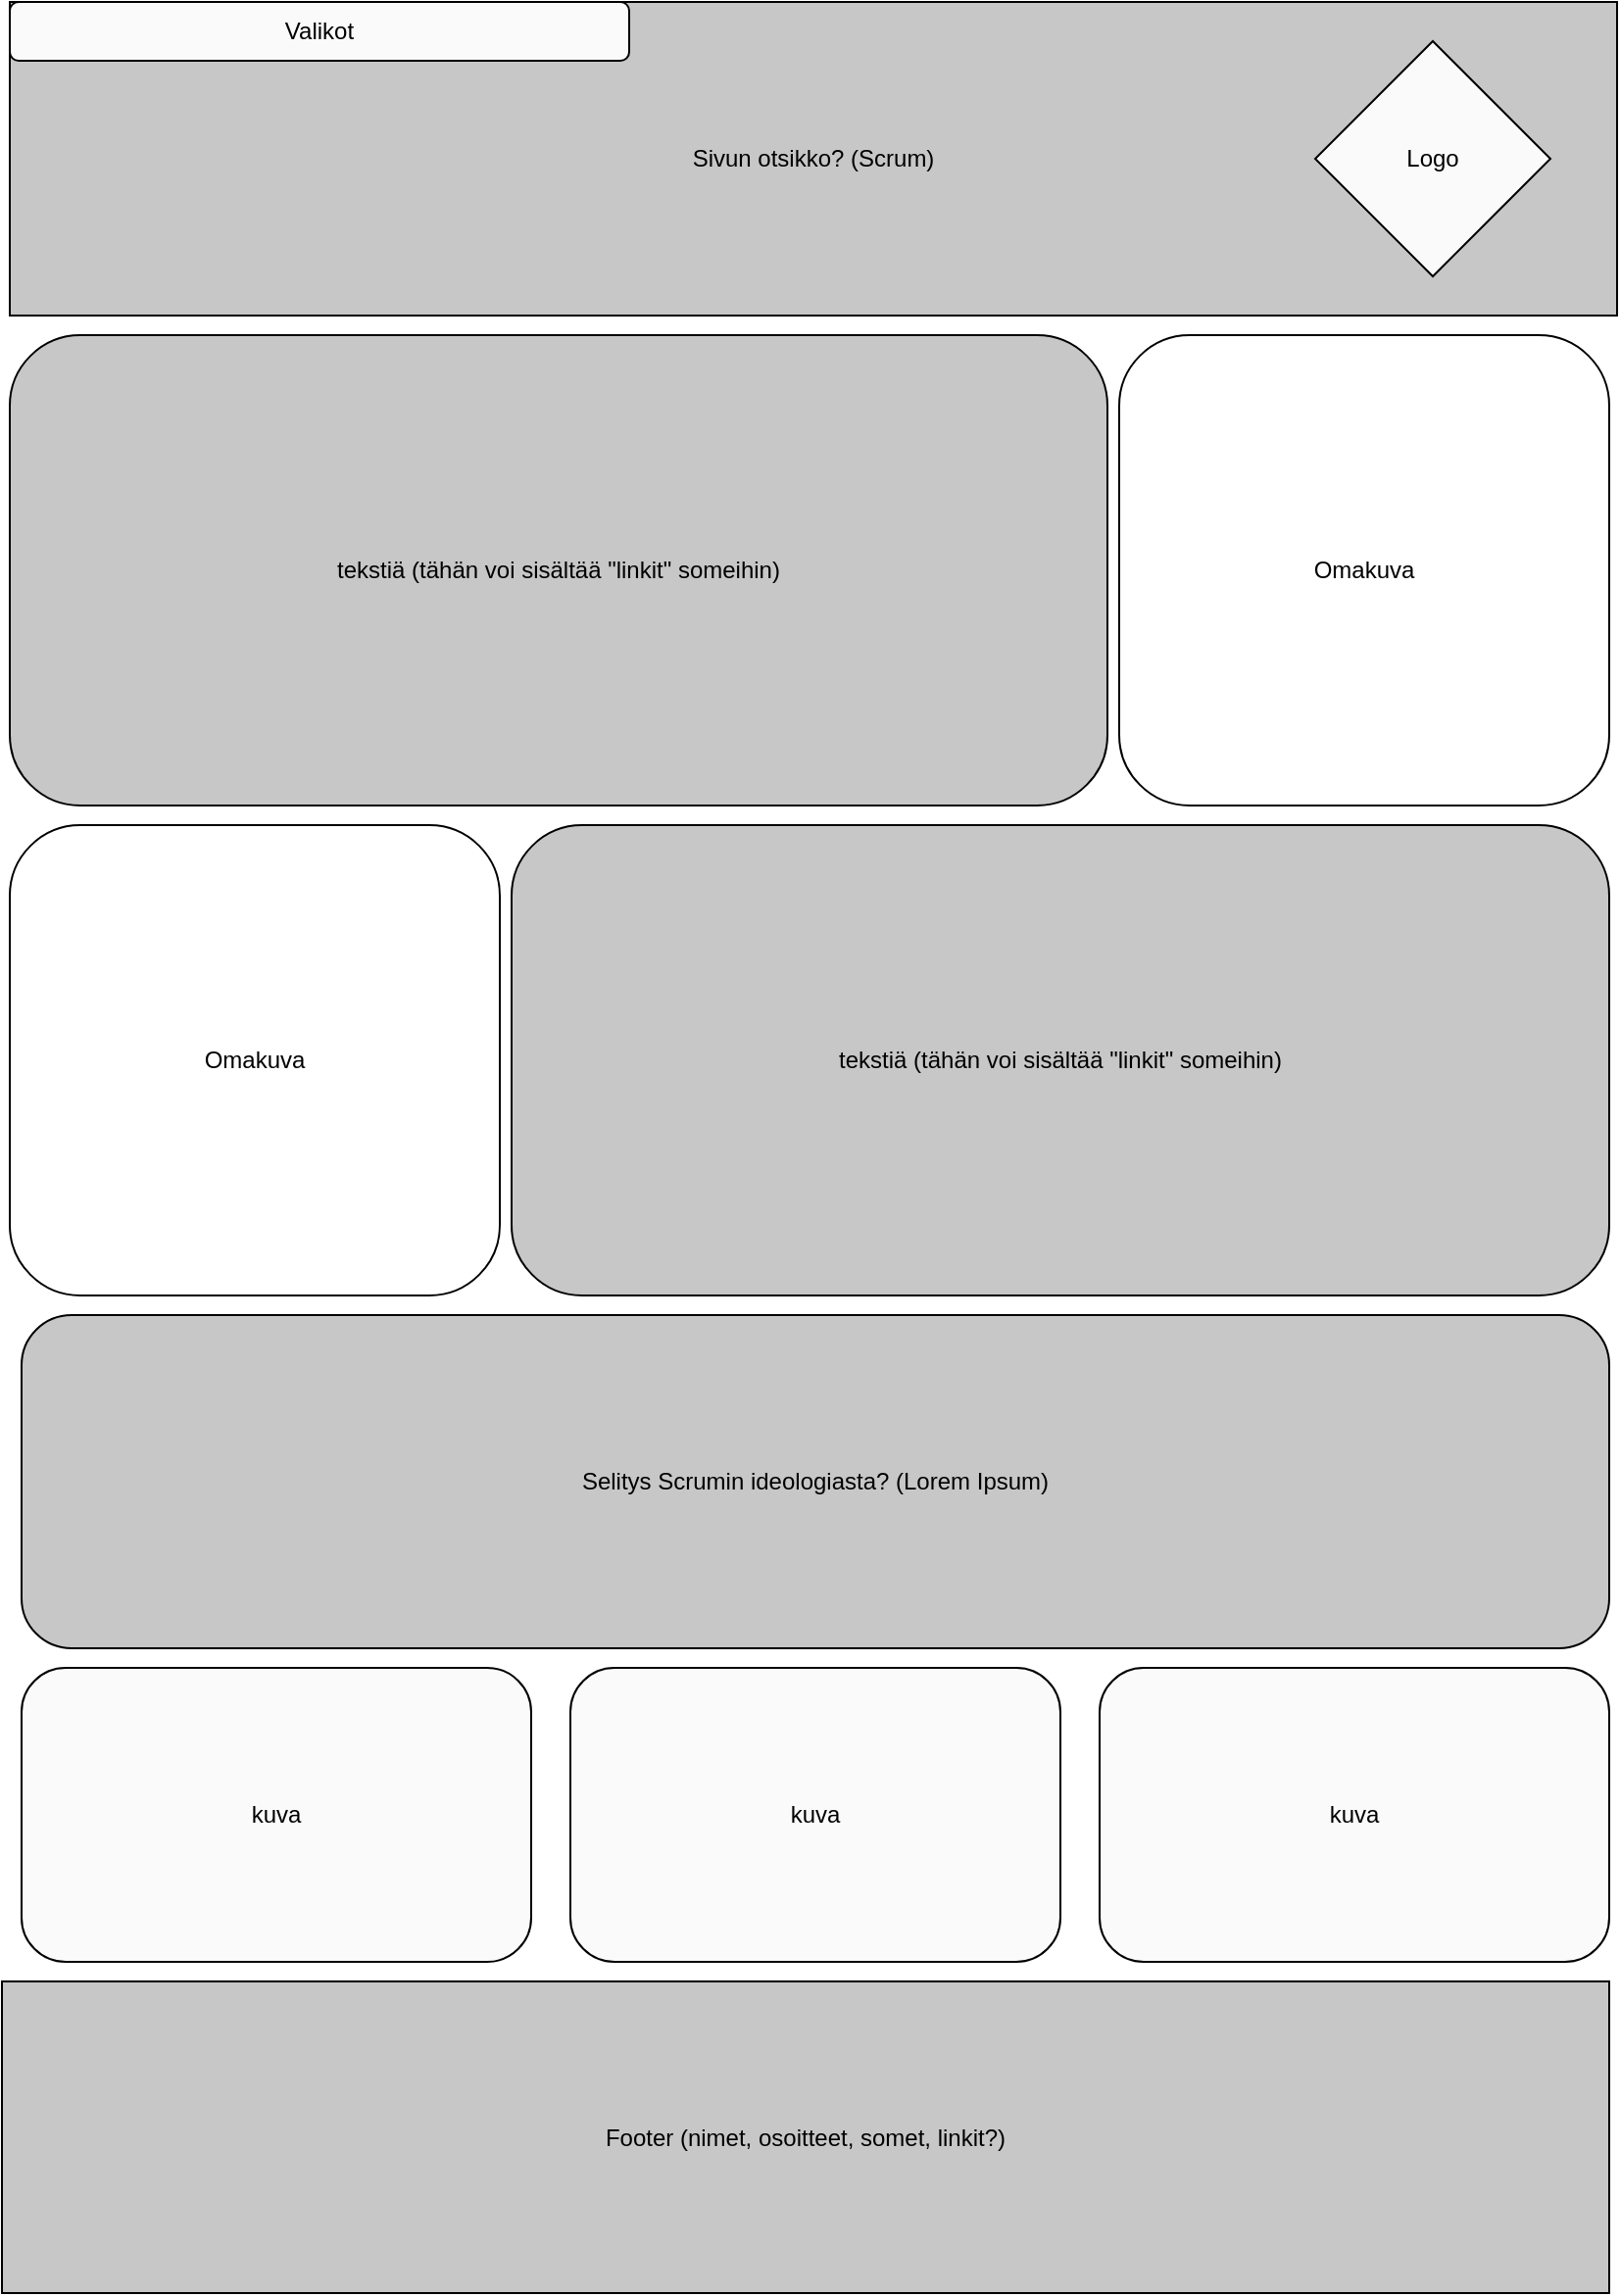 <mxfile version="15.3.8" type="device"><diagram id="vcU9gPKcXCUbcr1fDcbV" name="Page-1"><mxGraphModel dx="1348" dy="802" grid="1" gridSize="10" guides="1" tooltips="1" connect="1" arrows="1" fold="1" page="1" pageScale="1" pageWidth="827" pageHeight="1169" math="0" shadow="0"><root><mxCell id="0"/><mxCell id="1" parent="0"/><mxCell id="EeiZib3UoUAIcUQDYQgj-2" value="Sivun otsikko? (Scrum)" style="rounded=0;whiteSpace=wrap;html=1;fillColor=#C7C7C7;" parent="1" vertex="1"><mxGeometry x="4" width="820" height="160" as="geometry"/></mxCell><mxCell id="EeiZib3UoUAIcUQDYQgj-3" value="tekstiä (tähän voi sisältää &quot;linkit&quot; someihin)" style="rounded=1;whiteSpace=wrap;html=1;fillColor=#C7C7C7;" parent="1" vertex="1"><mxGeometry x="4" y="170" width="560" height="240" as="geometry"/></mxCell><mxCell id="EeiZib3UoUAIcUQDYQgj-4" value="Footer (nimet, osoitteet, somet, linkit?)" style="rounded=0;whiteSpace=wrap;html=1;fillColor=#C7C7C7;" parent="1" vertex="1"><mxGeometry y="1010" width="820" height="159" as="geometry"/></mxCell><mxCell id="EeiZib3UoUAIcUQDYQgj-5" value="Omakuva" style="rounded=1;whiteSpace=wrap;html=1;" parent="1" vertex="1"><mxGeometry x="570" y="170" width="250" height="240" as="geometry"/></mxCell><mxCell id="EeiZib3UoUAIcUQDYQgj-6" value="tekstiä (tähän voi sisältää &quot;linkit&quot; someihin)" style="rounded=1;whiteSpace=wrap;html=1;fillColor=#C7C7C7;" parent="1" vertex="1"><mxGeometry x="260" y="420" width="560" height="240" as="geometry"/></mxCell><mxCell id="EeiZib3UoUAIcUQDYQgj-7" value="Omakuva" style="rounded=1;whiteSpace=wrap;html=1;" parent="1" vertex="1"><mxGeometry x="4" y="420" width="250" height="240" as="geometry"/></mxCell><mxCell id="EeiZib3UoUAIcUQDYQgj-8" value="Selitys Scrumin ideologiasta? (Lorem Ipsum)" style="rounded=1;whiteSpace=wrap;html=1;fillColor=#C7C7C7;" parent="1" vertex="1"><mxGeometry x="10" y="670" width="810" height="170" as="geometry"/></mxCell><mxCell id="3UkACujYS9Gl7IRb6TJG-5" value="Valikot" style="rounded=1;whiteSpace=wrap;html=1;fillColor=#FAFAFA;" vertex="1" parent="1"><mxGeometry x="4" width="316" height="30" as="geometry"/></mxCell><mxCell id="3UkACujYS9Gl7IRb6TJG-6" value="Logo" style="rhombus;whiteSpace=wrap;html=1;fillColor=#FAFAFA;" vertex="1" parent="1"><mxGeometry x="670" y="20" width="120" height="120" as="geometry"/></mxCell><mxCell id="3UkACujYS9Gl7IRb6TJG-7" value="kuva" style="rounded=1;whiteSpace=wrap;html=1;fillColor=#FAFAFA;" vertex="1" parent="1"><mxGeometry x="10" y="850" width="260" height="150" as="geometry"/></mxCell><mxCell id="3UkACujYS9Gl7IRb6TJG-9" value="kuva" style="rounded=1;whiteSpace=wrap;html=1;fillColor=#FAFAFA;" vertex="1" parent="1"><mxGeometry x="290" y="850" width="250" height="150" as="geometry"/></mxCell><mxCell id="3UkACujYS9Gl7IRb6TJG-10" value="kuva" style="rounded=1;whiteSpace=wrap;html=1;fillColor=#FAFAFA;" vertex="1" parent="1"><mxGeometry x="560" y="850" width="260" height="150" as="geometry"/></mxCell></root></mxGraphModel></diagram></mxfile>